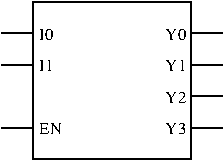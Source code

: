 #FIG 3.2  Produced by xfig version 3.2.5
Landscape
Center
Metric
A4      
100.00
Single
-2
1200 2
2 1 0 1 0 7 50 -1 -1 0.000 0 0 -1 0 0 2
	 1800 450 2025 450
2 1 0 1 0 7 50 -1 -1 0.000 0 0 -1 0 0 2
	 1800 675 2025 675
2 1 0 1 0 7 50 -1 -1 0.000 0 0 -1 0 0 2
	 1800 900 2025 900
2 1 0 1 0 7 50 -1 -1 0.000 0 0 -1 0 0 2
	 1800 1125 2025 1125
2 1 0 1 0 7 50 -1 -1 0.000 0 0 -1 0 0 2
	 450 450 675 450
2 1 0 1 0 7 50 -1 -1 0.000 0 0 -1 0 0 2
	 450 675 675 675
2 1 0 1 0 7 50 -1 -1 0.000 0 0 -1 0 0 2
	 450 1125 675 1125
2 2 0 1 0 7 50 -1 -1 0.000 0 0 -1 0 0 5
	 675 225 1800 225 1800 1350 675 1350 675 225
4 0 0 50 -1 0 8 0.0000 4 75 105 720 495 I0\001
4 0 0 50 -1 0 8 0.0000 4 75 105 720 720 I1\001
4 0 0 50 -1 0 8 0.0000 4 75 165 720 1170 EN\001
4 0 0 50 -1 0 8 0.0000 4 75 150 1620 495 Y0\001
4 0 0 50 -1 0 8 0.0000 4 75 150 1620 720 Y1\001
4 0 0 50 -1 0 8 0.0000 4 75 150 1620 945 Y2\001
4 0 0 50 -1 0 8 0.0000 4 75 150 1620 1170 Y3\001
